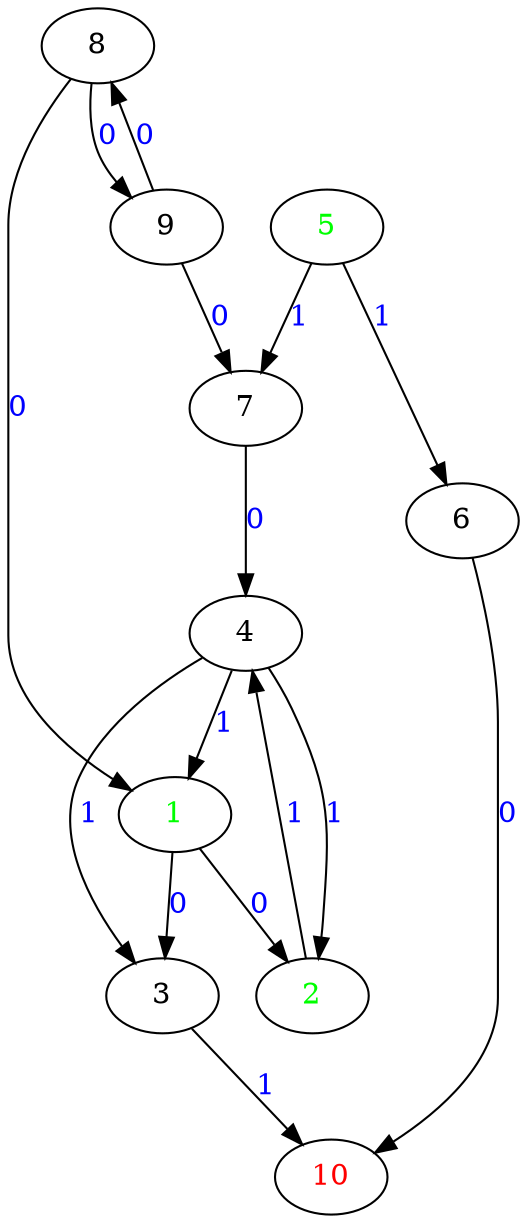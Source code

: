 digraph G {
	"3"->"10"[ label=<<font color="blue">1</font>> ];
	"4"->"1"[ label=<<font color="blue">1</font>> ];
	"9"->"8"[ label=<<font color="blue">0</font>> ];
	"4"->"3"[ label=<<font color="blue">1</font>> ];
	"9"->"7"[ label=<<font color="blue">0</font>> ];
	"1"->"2"[ label=<<font color="blue">0</font>> ];
	"6"->"10"[ label=<<font color="blue">0</font>> ];
	"2"->"4"[ label=<<font color="blue">1</font>> ];
	"5"->"6"[ label=<<font color="blue">1</font>> ];
	"5"->"7"[ label=<<font color="blue">1</font>> ];
	"8"->"1"[ label=<<font color="blue">0</font>> ];
	"7"->"4"[ label=<<font color="blue">0</font>> ];
	"4"->"2"[ label=<<font color="blue">1</font>> ];
	"1"->"3"[ label=<<font color="blue">0</font>> ];
	"8"->"9"[ label=<<font color="blue">0</font>> ];
	"1" [ label=<<font color="green">1</font>> ];
	"10" [ label=<<font color="red">10</font>> ];
	"2" [ label=<<font color="green">2</font>> ];
	"3";
	"4";
	"5" [ label=<<font color="green">5</font>> ];
	"6";
	"7";
	"8";
	"9";

}
